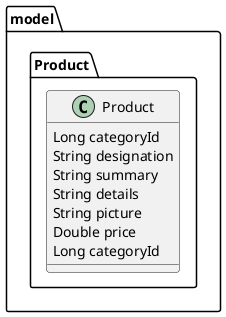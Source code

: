 @startuml

package model.Product {

    class Product {
      Long categoryId
      String designation
      String summary
      String details
      String picture
      Double price
      Long categoryId
    }

}

@enduml